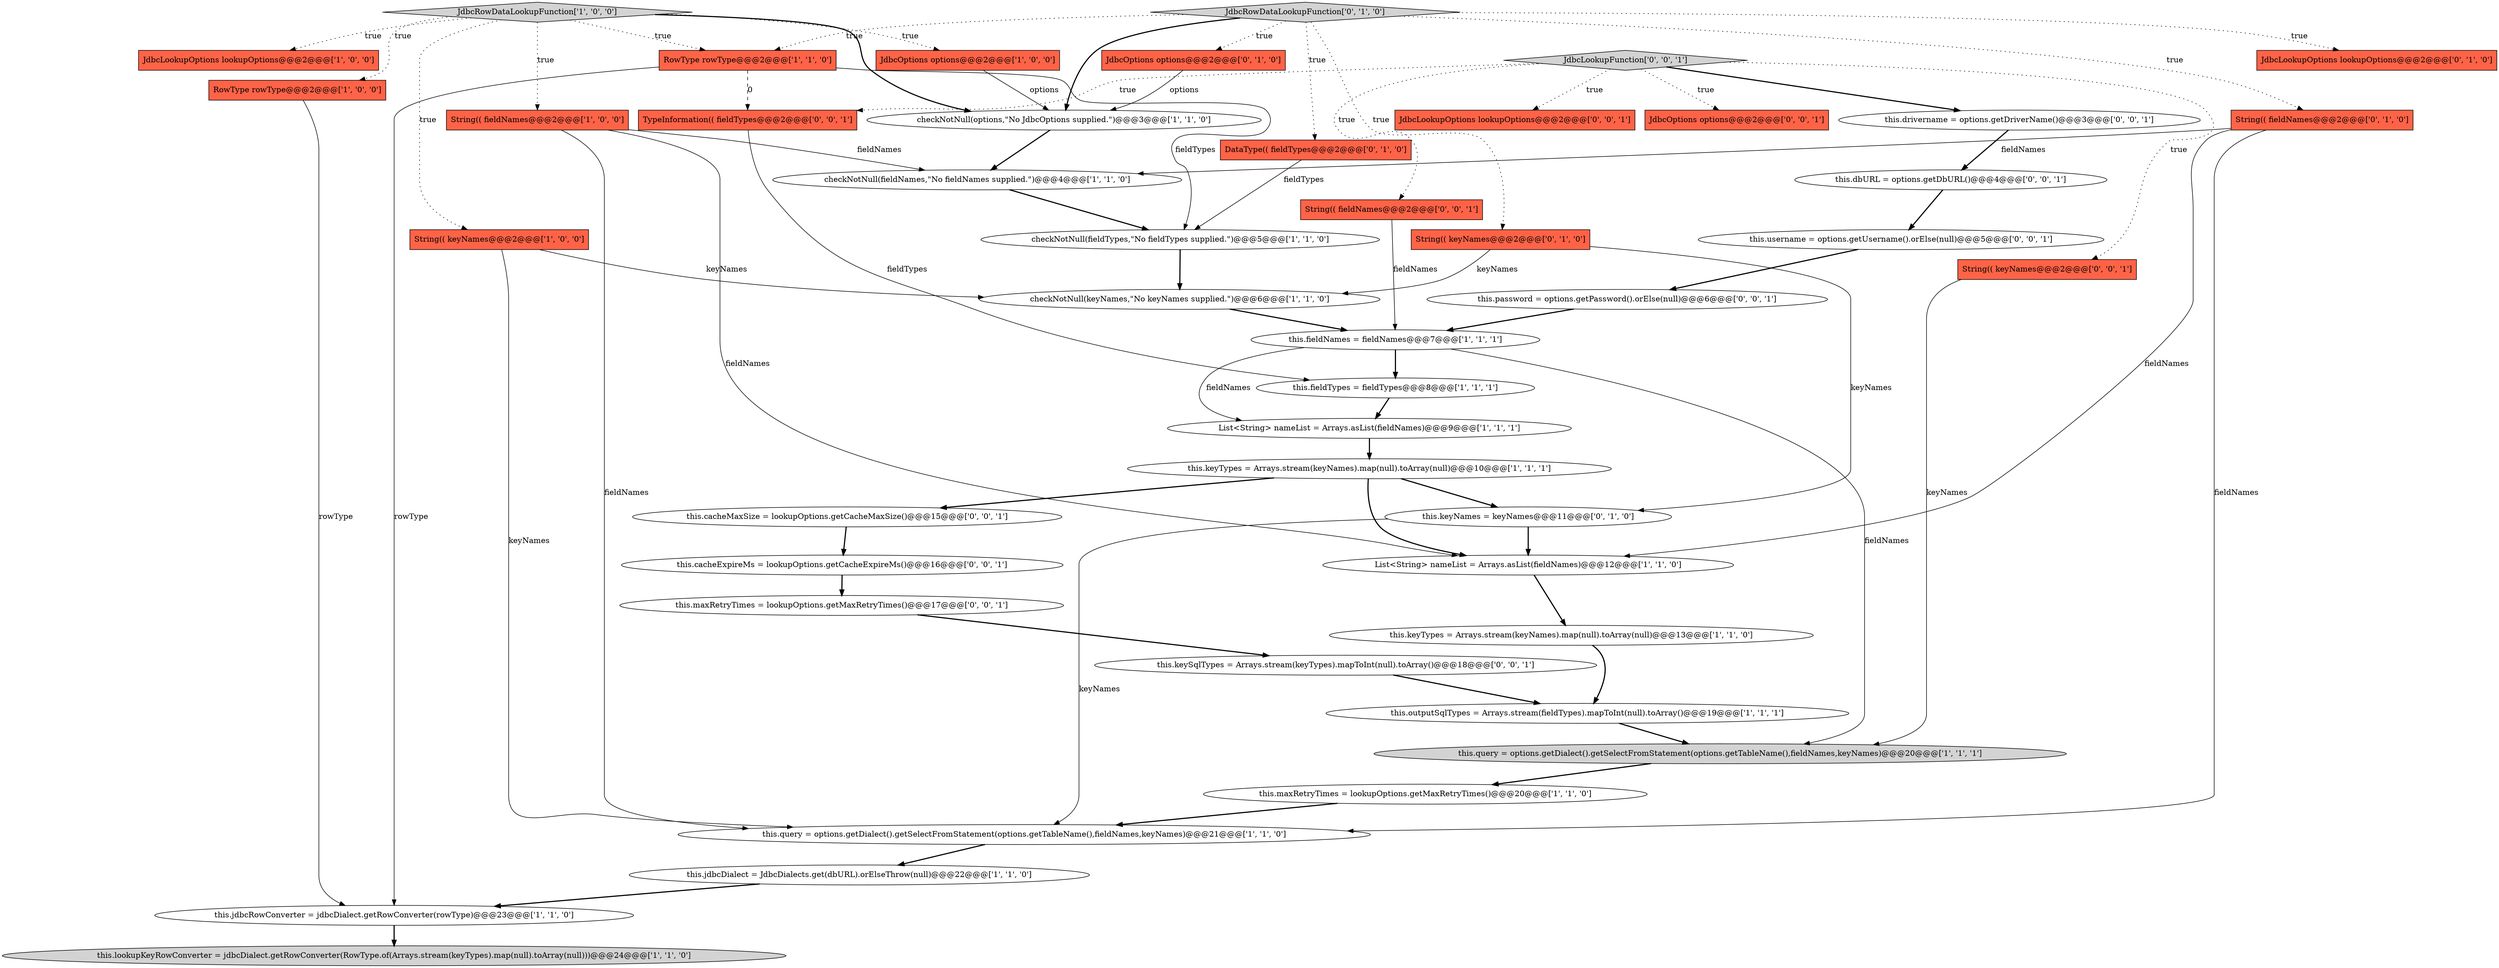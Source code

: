 digraph {
12 [style = filled, label = "this.keyTypes = Arrays.stream(keyNames).map(null).toArray(null)@@@13@@@['1', '1', '0']", fillcolor = white, shape = ellipse image = "AAA0AAABBB1BBB"];
14 [style = filled, label = "List<String> nameList = Arrays.asList(fieldNames)@@@12@@@['1', '1', '0']", fillcolor = white, shape = ellipse image = "AAA0AAABBB1BBB"];
8 [style = filled, label = "checkNotNull(fieldNames,\"No fieldNames supplied.\")@@@4@@@['1', '1', '0']", fillcolor = white, shape = ellipse image = "AAA0AAABBB1BBB"];
21 [style = filled, label = "JdbcRowDataLookupFunction['1', '0', '0']", fillcolor = lightgray, shape = diamond image = "AAA0AAABBB1BBB"];
16 [style = filled, label = "this.fieldNames = fieldNames@@@7@@@['1', '1', '1']", fillcolor = white, shape = ellipse image = "AAA0AAABBB1BBB"];
26 [style = filled, label = "this.keyNames = keyNames@@@11@@@['0', '1', '0']", fillcolor = white, shape = ellipse image = "AAA1AAABBB2BBB"];
28 [style = filled, label = "JdbcRowDataLookupFunction['0', '1', '0']", fillcolor = lightgray, shape = diamond image = "AAA0AAABBB2BBB"];
22 [style = filled, label = "String(( keyNames@@@2@@@['1', '0', '0']", fillcolor = tomato, shape = box image = "AAA0AAABBB1BBB"];
38 [style = filled, label = "this.drivername = options.getDriverName()@@@3@@@['0', '0', '1']", fillcolor = white, shape = ellipse image = "AAA0AAABBB3BBB"];
9 [style = filled, label = "this.keyTypes = Arrays.stream(keyNames).map(null).toArray(null)@@@10@@@['1', '1', '1']", fillcolor = white, shape = ellipse image = "AAA0AAABBB1BBB"];
18 [style = filled, label = "this.query = options.getDialect().getSelectFromStatement(options.getTableName(),fieldNames,keyNames)@@@21@@@['1', '1', '0']", fillcolor = white, shape = ellipse image = "AAA0AAABBB1BBB"];
27 [style = filled, label = "JdbcOptions options@@@2@@@['0', '1', '0']", fillcolor = tomato, shape = box image = "AAA0AAABBB2BBB"];
5 [style = filled, label = "this.query = options.getDialect().getSelectFromStatement(options.getTableName(),fieldNames,keyNames)@@@20@@@['1', '1', '1']", fillcolor = lightgray, shape = ellipse image = "AAA0AAABBB1BBB"];
10 [style = filled, label = "JdbcLookupOptions lookupOptions@@@2@@@['1', '0', '0']", fillcolor = tomato, shape = box image = "AAA0AAABBB1BBB"];
30 [style = filled, label = "String(( fieldNames@@@2@@@['0', '1', '0']", fillcolor = tomato, shape = box image = "AAA0AAABBB2BBB"];
41 [style = filled, label = "TypeInformation(( fieldTypes@@@2@@@['0', '0', '1']", fillcolor = tomato, shape = box image = "AAA0AAABBB3BBB"];
7 [style = filled, label = "String(( fieldNames@@@2@@@['1', '0', '0']", fillcolor = tomato, shape = box image = "AAA0AAABBB1BBB"];
19 [style = filled, label = "checkNotNull(keyNames,\"No keyNames supplied.\")@@@6@@@['1', '1', '0']", fillcolor = white, shape = ellipse image = "AAA0AAABBB1BBB"];
6 [style = filled, label = "List<String> nameList = Arrays.asList(fieldNames)@@@9@@@['1', '1', '1']", fillcolor = white, shape = ellipse image = "AAA0AAABBB1BBB"];
20 [style = filled, label = "this.fieldTypes = fieldTypes@@@8@@@['1', '1', '1']", fillcolor = white, shape = ellipse image = "AAA0AAABBB1BBB"];
43 [style = filled, label = "this.keySqlTypes = Arrays.stream(keyTypes).mapToInt(null).toArray()@@@18@@@['0', '0', '1']", fillcolor = white, shape = ellipse image = "AAA0AAABBB3BBB"];
31 [style = filled, label = "JdbcLookupOptions lookupOptions@@@2@@@['0', '0', '1']", fillcolor = tomato, shape = box image = "AAA0AAABBB3BBB"];
39 [style = filled, label = "String(( fieldNames@@@2@@@['0', '0', '1']", fillcolor = tomato, shape = box image = "AAA0AAABBB3BBB"];
35 [style = filled, label = "JdbcLookupFunction['0', '0', '1']", fillcolor = lightgray, shape = diamond image = "AAA0AAABBB3BBB"];
40 [style = filled, label = "String(( keyNames@@@2@@@['0', '0', '1']", fillcolor = tomato, shape = box image = "AAA0AAABBB3BBB"];
1 [style = filled, label = "this.jdbcRowConverter = jdbcDialect.getRowConverter(rowType)@@@23@@@['1', '1', '0']", fillcolor = white, shape = ellipse image = "AAA0AAABBB1BBB"];
3 [style = filled, label = "this.outputSqlTypes = Arrays.stream(fieldTypes).mapToInt(null).toArray()@@@19@@@['1', '1', '1']", fillcolor = white, shape = ellipse image = "AAA0AAABBB1BBB"];
13 [style = filled, label = "checkNotNull(fieldTypes,\"No fieldTypes supplied.\")@@@5@@@['1', '1', '0']", fillcolor = white, shape = ellipse image = "AAA0AAABBB1BBB"];
11 [style = filled, label = "this.maxRetryTimes = lookupOptions.getMaxRetryTimes()@@@20@@@['1', '1', '0']", fillcolor = white, shape = ellipse image = "AAA0AAABBB1BBB"];
33 [style = filled, label = "JdbcOptions options@@@2@@@['0', '0', '1']", fillcolor = tomato, shape = box image = "AAA0AAABBB3BBB"];
44 [style = filled, label = "this.cacheMaxSize = lookupOptions.getCacheMaxSize()@@@15@@@['0', '0', '1']", fillcolor = white, shape = ellipse image = "AAA0AAABBB3BBB"];
2 [style = filled, label = "RowType rowType@@@2@@@['1', '0', '0']", fillcolor = tomato, shape = box image = "AAA0AAABBB1BBB"];
23 [style = filled, label = "RowType rowType@@@2@@@['1', '1', '0']", fillcolor = tomato, shape = box image = "AAA0AAABBB1BBB"];
42 [style = filled, label = "this.username = options.getUsername().orElse(null)@@@5@@@['0', '0', '1']", fillcolor = white, shape = ellipse image = "AAA0AAABBB3BBB"];
29 [style = filled, label = "JdbcLookupOptions lookupOptions@@@2@@@['0', '1', '0']", fillcolor = tomato, shape = box image = "AAA0AAABBB2BBB"];
4 [style = filled, label = "this.lookupKeyRowConverter = jdbcDialect.getRowConverter(RowType.of(Arrays.stream(keyTypes).map(null).toArray(null)))@@@24@@@['1', '1', '0']", fillcolor = lightgray, shape = ellipse image = "AAA0AAABBB1BBB"];
25 [style = filled, label = "DataType(( fieldTypes@@@2@@@['0', '1', '0']", fillcolor = tomato, shape = box image = "AAA0AAABBB2BBB"];
32 [style = filled, label = "this.password = options.getPassword().orElse(null)@@@6@@@['0', '0', '1']", fillcolor = white, shape = ellipse image = "AAA0AAABBB3BBB"];
37 [style = filled, label = "this.cacheExpireMs = lookupOptions.getCacheExpireMs()@@@16@@@['0', '0', '1']", fillcolor = white, shape = ellipse image = "AAA0AAABBB3BBB"];
24 [style = filled, label = "String(( keyNames@@@2@@@['0', '1', '0']", fillcolor = tomato, shape = box image = "AAA0AAABBB2BBB"];
15 [style = filled, label = "checkNotNull(options,\"No JdbcOptions supplied.\")@@@3@@@['1', '1', '0']", fillcolor = white, shape = ellipse image = "AAA0AAABBB1BBB"];
36 [style = filled, label = "this.maxRetryTimes = lookupOptions.getMaxRetryTimes()@@@17@@@['0', '0', '1']", fillcolor = white, shape = ellipse image = "AAA0AAABBB3BBB"];
17 [style = filled, label = "JdbcOptions options@@@2@@@['1', '0', '0']", fillcolor = tomato, shape = box image = "AAA0AAABBB1BBB"];
0 [style = filled, label = "this.jdbcDialect = JdbcDialects.get(dbURL).orElseThrow(null)@@@22@@@['1', '1', '0']", fillcolor = white, shape = ellipse image = "AAA0AAABBB1BBB"];
34 [style = filled, label = "this.dbURL = options.getDbURL()@@@4@@@['0', '0', '1']", fillcolor = white, shape = ellipse image = "AAA0AAABBB3BBB"];
30->18 [style = solid, label="fieldNames"];
34->42 [style = bold, label=""];
20->6 [style = bold, label=""];
13->19 [style = bold, label=""];
30->8 [style = solid, label="fieldNames"];
22->18 [style = solid, label="keyNames"];
24->19 [style = solid, label="keyNames"];
21->15 [style = bold, label=""];
9->44 [style = bold, label=""];
36->43 [style = bold, label=""];
27->15 [style = solid, label="options"];
42->32 [style = bold, label=""];
35->33 [style = dotted, label="true"];
21->22 [style = dotted, label="true"];
35->31 [style = dotted, label="true"];
38->34 [style = bold, label=""];
14->12 [style = bold, label=""];
11->18 [style = bold, label=""];
43->3 [style = bold, label=""];
21->17 [style = dotted, label="true"];
25->13 [style = solid, label="fieldTypes"];
21->23 [style = dotted, label="true"];
21->2 [style = dotted, label="true"];
28->27 [style = dotted, label="true"];
21->10 [style = dotted, label="true"];
28->15 [style = bold, label=""];
26->14 [style = bold, label=""];
22->19 [style = solid, label="keyNames"];
3->5 [style = bold, label=""];
30->14 [style = solid, label="fieldNames"];
24->26 [style = solid, label="keyNames"];
0->1 [style = bold, label=""];
28->30 [style = dotted, label="true"];
6->9 [style = bold, label=""];
44->37 [style = bold, label=""];
19->16 [style = bold, label=""];
23->41 [style = dashed, label="0"];
37->36 [style = bold, label=""];
7->14 [style = solid, label="fieldNames"];
26->18 [style = solid, label="keyNames"];
28->25 [style = dotted, label="true"];
16->6 [style = solid, label="fieldNames"];
5->11 [style = bold, label=""];
39->16 [style = solid, label="fieldNames"];
17->15 [style = solid, label="options"];
12->3 [style = bold, label=""];
7->8 [style = solid, label="fieldNames"];
41->20 [style = solid, label="fieldTypes"];
35->38 [style = bold, label=""];
35->41 [style = dotted, label="true"];
21->7 [style = dotted, label="true"];
35->40 [style = dotted, label="true"];
8->13 [style = bold, label=""];
9->14 [style = bold, label=""];
1->4 [style = bold, label=""];
32->16 [style = bold, label=""];
16->20 [style = bold, label=""];
28->23 [style = dotted, label="true"];
23->1 [style = solid, label="rowType"];
9->26 [style = bold, label=""];
7->18 [style = solid, label="fieldNames"];
16->5 [style = solid, label="fieldNames"];
2->1 [style = solid, label="rowType"];
15->8 [style = bold, label=""];
28->29 [style = dotted, label="true"];
23->13 [style = solid, label="fieldTypes"];
35->39 [style = dotted, label="true"];
28->24 [style = dotted, label="true"];
18->0 [style = bold, label=""];
40->5 [style = solid, label="keyNames"];
}
